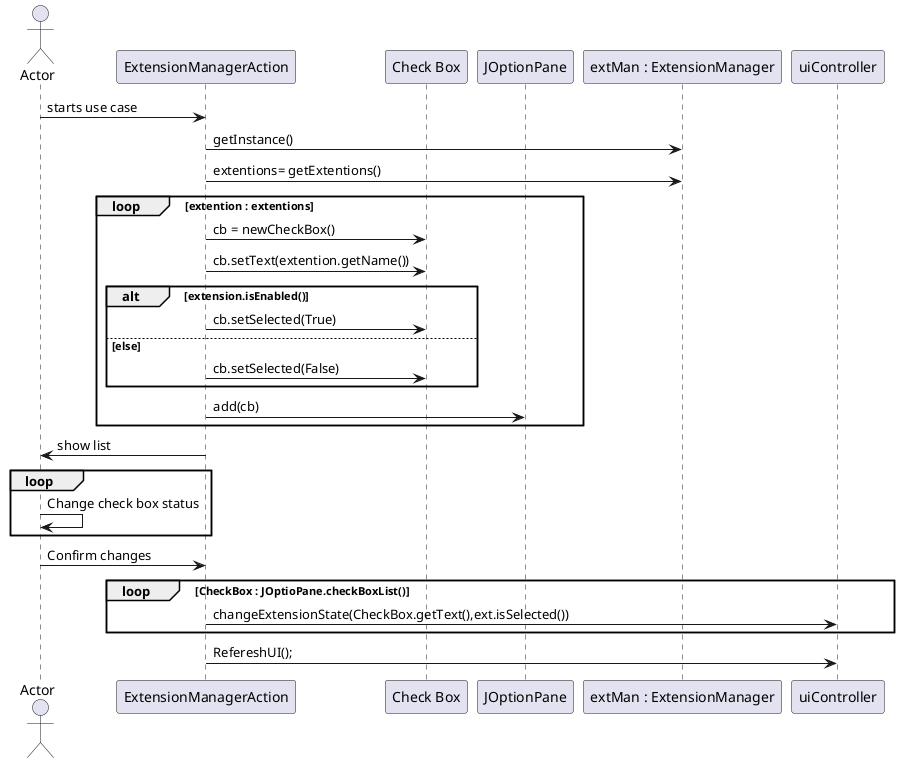 @startuml doc-files/core01_01_design1.png
actor Actor
  participant "ExtensionManagerAction" as ExtensionManagerAction
  participant "Check Box" as CheckB
  participant "JOptionPane" as JOption
  participant "extMan : ExtensionManager" as ExtensionManager

  Actor -> ExtensionManagerAction : starts use case
  ExtensionManagerAction -> ExtensionManager : getInstance()
  ExtensionManagerAction -> ExtensionManager : extentions= getExtentions()
 loop extention : extentions
  ExtensionManagerAction -> CheckB : cb = newCheckBox()
  ExtensionManagerAction -> CheckB : cb.setText(extention.getName())
      alt extension.isEnabled()
           ExtensionManagerAction -> CheckB : cb.setSelected(True)
      else else
           ExtensionManagerAction -> CheckB : cb.setSelected(False)
      end 
           ExtensionManagerAction -> JOption : add(cb)
  end
  ExtensionManagerAction -> Actor : show list
  loop 
  Actor -> Actor : Change check box status
  end
  Actor -> ExtensionManagerAction : Confirm changes
 loop CheckBox : JOptioPane.checkBoxList()
    ExtensionManagerAction -> uiController : changeExtensionState(CheckBox.getText(),ext.isSelected())
  end
        ExtensionManagerAction -> uiController: RefereshUI();
@enduml
